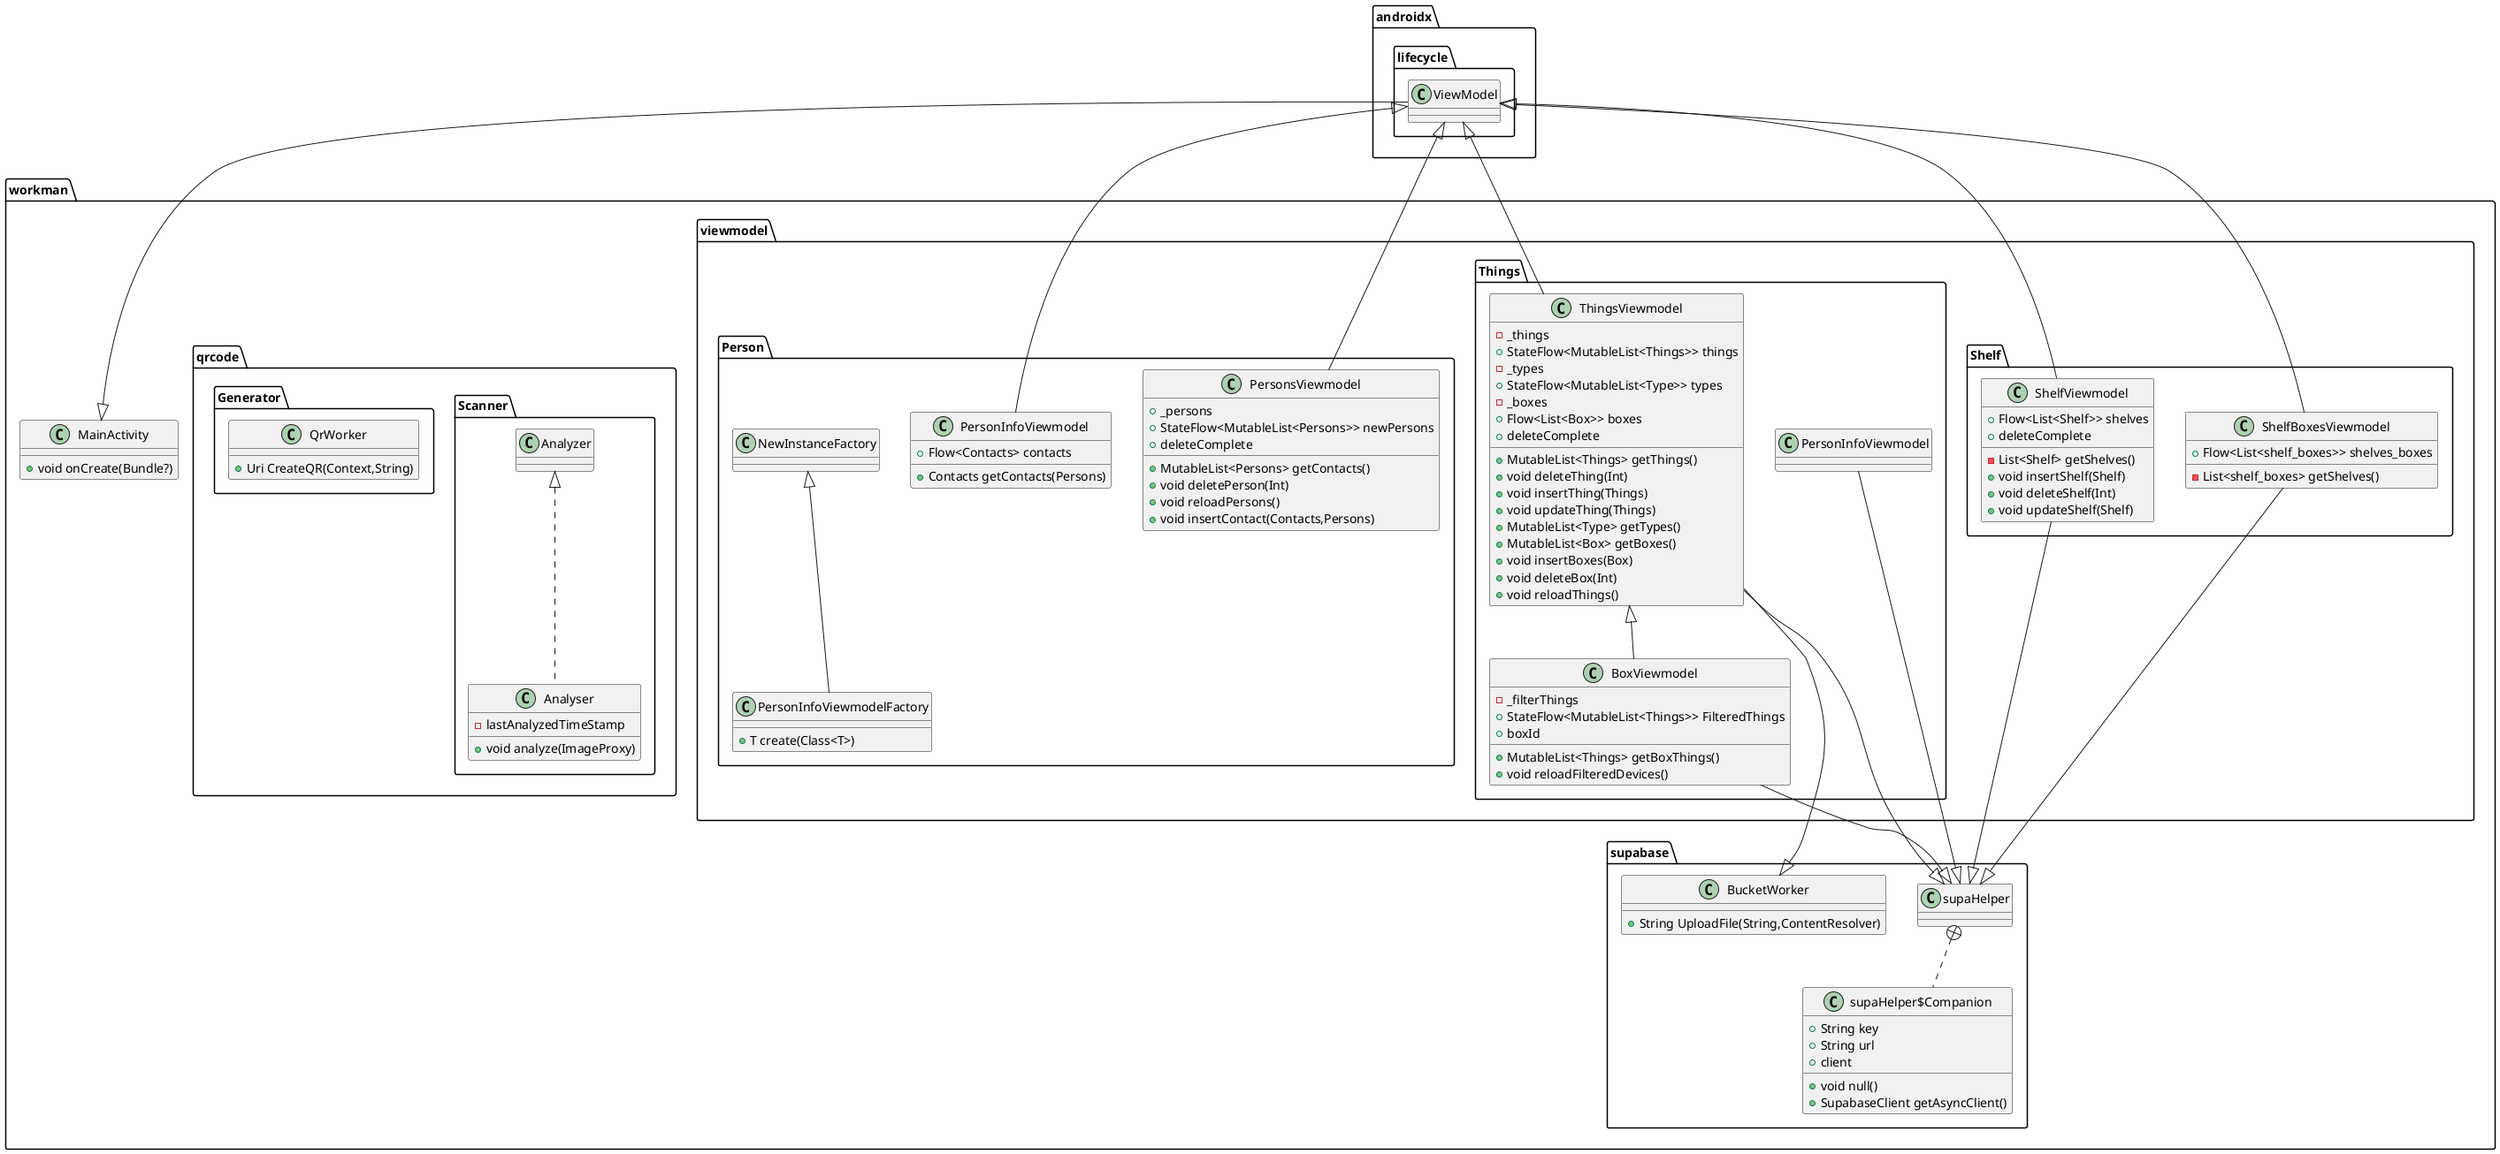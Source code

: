 @startuml
class workman.viewmodel.Person.PersonsViewmodel {
+  _persons
+ StateFlow<MutableList<Persons>> newPersons
+  deleteComplete
+ MutableList<Persons> getContacts()
+ void deletePerson(Int)
+ void reloadPersons()
+ void insertContact(Contacts,Persons)
}


class workman.supabase.BucketWorker {
+ String UploadFile(String,ContentResolver)
}

class workman.viewmodel.Shelf.ShelfViewmodel {
+ Flow<List<Shelf>> shelves
+  deleteComplete
- List<Shelf> getShelves()
+ void insertShelf(Shelf)
+ void deleteShelf(Int)
+ void updateShelf(Shelf)
}


class workman.MainActivity {
+ void onCreate(Bundle?)
}

class workman.supabase.supaHelper$Companion {
+ String key
+ String url
+  client
+ void null()
+ SupabaseClient getAsyncClient()
}


class workman.supabase.supaHelper {
}


class workman.viewmodel.Things.ThingsViewmodel {
-  _things
+ StateFlow<MutableList<Things>> things
-  _types
+ StateFlow<MutableList<Type>> types
-  _boxes
+ Flow<List<Box>> boxes
+  deleteComplete
+ MutableList<Things> getThings()
+ void deleteThing(Int)
+ void insertThing(Things)
+ void updateThing(Things)
+ MutableList<Type> getTypes()
+ MutableList<Box> getBoxes()
+ void insertBoxes(Box)
+ void deleteBox(Int)
+ void reloadThings()
}

class workman.viewmodel.Shelf.ShelfBoxesViewmodel {
+ Flow<List<shelf_boxes>> shelves_boxes
- List<shelf_boxes> getShelves()
}


class workman.viewmodel.Person.PersonInfoViewmodel {
+ Flow<Contacts> contacts
+ Contacts getContacts(Persons)
}


class workman.viewmodel.Person.PersonInfoViewmodelFactory {
+ T create(Class<T>)
}

class workman.qrcode.Scanner.Analyser {
-  lastAnalyzedTimeStamp
+ void analyze(ImageProxy)
}


class workman.viewmodel.Things.BoxViewmodel {
-  _filterThings
+ StateFlow<MutableList<Things>> FilteredThings
+  boxId
+ MutableList<Things> getBoxThings()
+ void reloadFilteredDevices()
}


class workman.qrcode.Generator.QrWorker {
+ Uri CreateQR(Context,String)
}



androidx.lifecycle.ViewModel <|-- workman.viewmodel.Person.PersonsViewmodel
androidx.lifecycle.ViewModel <|-- workman.viewmodel.Shelf.ShelfViewmodel
workman.supabase.supaHelper +.. workman.supabase.supaHelper$Companion

workman.viewmodel.Things.ThingsViewmodel --|> workman.supabase.supaHelper
workman.viewmodel.Things.PersonInfoViewmodel --|> workman.supabase.supaHelper
workman.viewmodel.Things.BoxViewmodel --|> workman.supabase.supaHelper
workman.viewmodel.Shelf.ShelfBoxesViewmodel --|> workman.supabase.supaHelper
workman.viewmodel.Shelf.ShelfViewmodel --|> workman.supabase.supaHelper

workman.viewmodel.Things.ThingsViewmodel --|> workman.supabase.BucketWorker

androidx.lifecycle.ViewModel <|-- workman.viewmodel.Things.ThingsViewmodel
androidx.lifecycle.ViewModel <|-- workman.viewmodel.Shelf.ShelfBoxesViewmodel
androidx.lifecycle.ViewModel <|-- workman.viewmodel.Person.PersonInfoViewmodel
workman.viewmodel.Person.NewInstanceFactory <|-- workman.viewmodel.Person.PersonInfoViewmodelFactory
workman.qrcode.Scanner.Analyzer <|.. workman.qrcode.Scanner.Analyser
workman.viewmodel.Things.ThingsViewmodel <|-- workman.viewmodel.Things.BoxViewmodel
workman.MainActivity <|--  androidx.lifecycle.ViewModel
@enduml